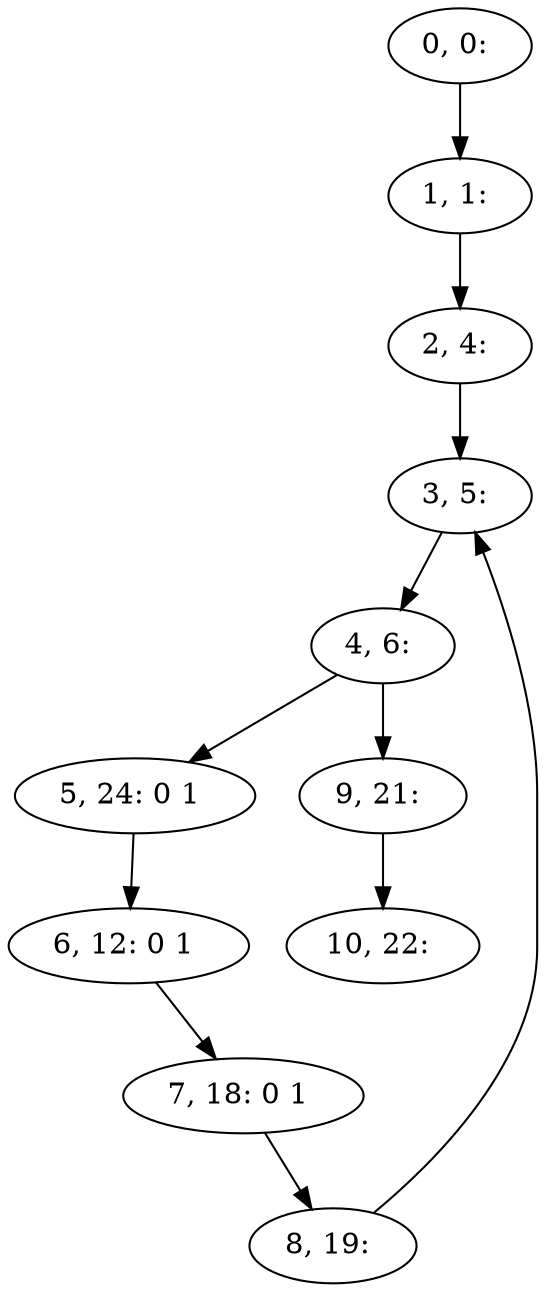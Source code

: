 digraph G {
0[label="0, 0: "];
1[label="1, 1: "];
2[label="2, 4: "];
3[label="3, 5: "];
4[label="4, 6: "];
5[label="5, 24: 0 1 "];
6[label="6, 12: 0 1 "];
7[label="7, 18: 0 1 "];
8[label="8, 19: "];
9[label="9, 21: "];
10[label="10, 22: "];
0->1 ;
1->2 ;
2->3 ;
3->4 ;
4->5 ;
4->9 ;
5->6 ;
6->7 ;
7->8 ;
8->3 ;
9->10 ;
}
